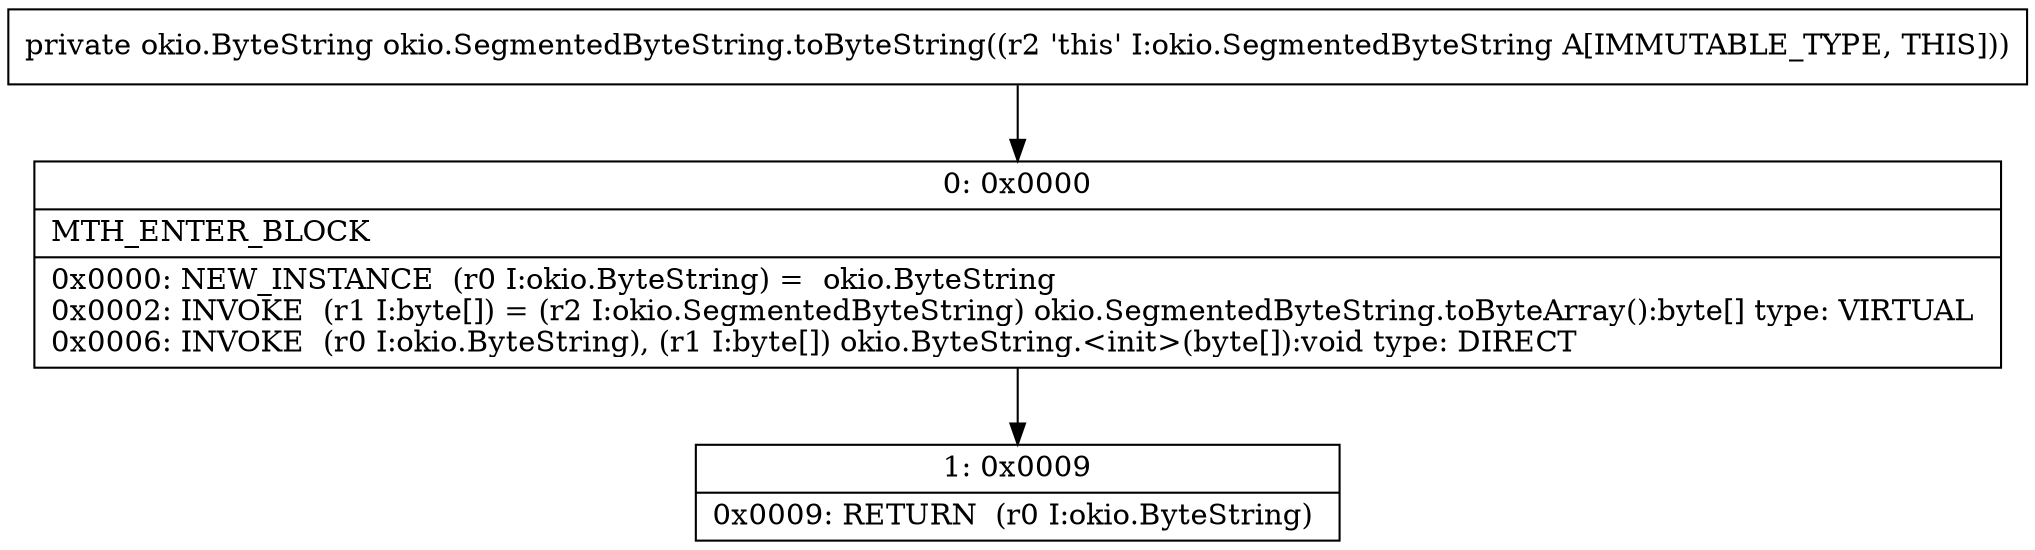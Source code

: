 digraph "CFG forokio.SegmentedByteString.toByteString()Lokio\/ByteString;" {
Node_0 [shape=record,label="{0\:\ 0x0000|MTH_ENTER_BLOCK\l|0x0000: NEW_INSTANCE  (r0 I:okio.ByteString) =  okio.ByteString \l0x0002: INVOKE  (r1 I:byte[]) = (r2 I:okio.SegmentedByteString) okio.SegmentedByteString.toByteArray():byte[] type: VIRTUAL \l0x0006: INVOKE  (r0 I:okio.ByteString), (r1 I:byte[]) okio.ByteString.\<init\>(byte[]):void type: DIRECT \l}"];
Node_1 [shape=record,label="{1\:\ 0x0009|0x0009: RETURN  (r0 I:okio.ByteString) \l}"];
MethodNode[shape=record,label="{private okio.ByteString okio.SegmentedByteString.toByteString((r2 'this' I:okio.SegmentedByteString A[IMMUTABLE_TYPE, THIS])) }"];
MethodNode -> Node_0;
Node_0 -> Node_1;
}

